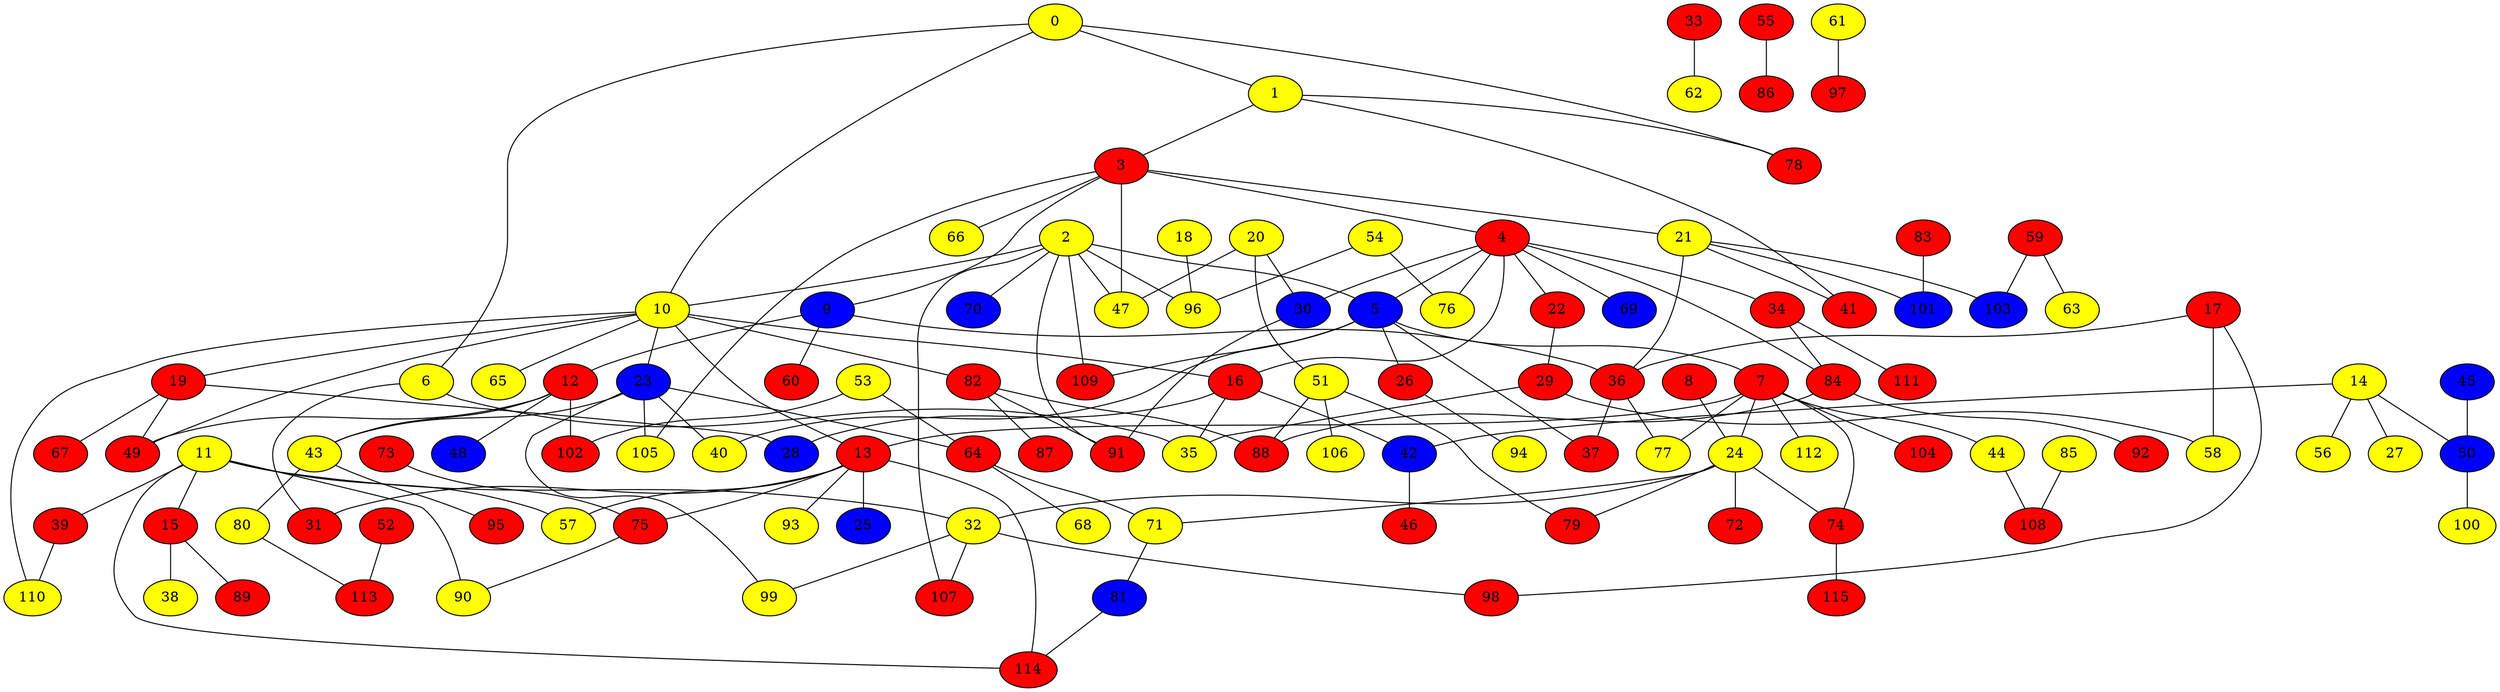 graph {
0 [style = filled fillcolor = yellow];
1 [style = filled fillcolor = yellow];
2 [style = filled fillcolor = yellow];
3 [style = filled fillcolor = red];
4 [style = filled fillcolor = red];
5 [style = filled fillcolor = blue];
6 [style = filled fillcolor = yellow];
7 [style = filled fillcolor = red];
8 [style = filled fillcolor = red];
9 [style = filled fillcolor = blue];
10 [style = filled fillcolor = yellow];
11 [style = filled fillcolor = yellow];
12 [style = filled fillcolor = red];
13 [style = filled fillcolor = red];
14 [style = filled fillcolor = yellow];
15 [style = filled fillcolor = red];
16 [style = filled fillcolor = red];
17 [style = filled fillcolor = red];
18 [style = filled fillcolor = yellow];
19 [style = filled fillcolor = red];
20 [style = filled fillcolor = yellow];
21 [style = filled fillcolor = yellow];
22 [style = filled fillcolor = red];
23 [style = filled fillcolor = blue];
24 [style = filled fillcolor = yellow];
25 [style = filled fillcolor = blue];
26 [style = filled fillcolor = red];
27 [style = filled fillcolor = yellow];
28 [style = filled fillcolor = blue];
29 [style = filled fillcolor = red];
30 [style = filled fillcolor = blue];
31 [style = filled fillcolor = red];
32 [style = filled fillcolor = yellow];
33 [style = filled fillcolor = red];
34 [style = filled fillcolor = red];
35 [style = filled fillcolor = yellow];
36 [style = filled fillcolor = red];
37 [style = filled fillcolor = red];
38 [style = filled fillcolor = yellow];
39 [style = filled fillcolor = red];
40 [style = filled fillcolor = yellow];
41 [style = filled fillcolor = red];
42 [style = filled fillcolor = blue];
43 [style = filled fillcolor = yellow];
44 [style = filled fillcolor = yellow];
45 [style = filled fillcolor = blue];
46 [style = filled fillcolor = red];
47 [style = filled fillcolor = yellow];
48 [style = filled fillcolor = blue];
49 [style = filled fillcolor = red];
50 [style = filled fillcolor = blue];
51 [style = filled fillcolor = yellow];
52 [style = filled fillcolor = red];
53 [style = filled fillcolor = yellow];
54 [style = filled fillcolor = yellow];
55 [style = filled fillcolor = red];
56 [style = filled fillcolor = yellow];
57 [style = filled fillcolor = yellow];
58 [style = filled fillcolor = yellow];
59 [style = filled fillcolor = red];
60 [style = filled fillcolor = red];
61 [style = filled fillcolor = yellow];
62 [style = filled fillcolor = yellow];
63 [style = filled fillcolor = yellow];
64 [style = filled fillcolor = red];
65 [style = filled fillcolor = yellow];
66 [style = filled fillcolor = yellow];
67 [style = filled fillcolor = red];
68 [style = filled fillcolor = yellow];
69 [style = filled fillcolor = blue];
70 [style = filled fillcolor = blue];
71 [style = filled fillcolor = yellow];
72 [style = filled fillcolor = red];
73 [style = filled fillcolor = red];
74 [style = filled fillcolor = red];
75 [style = filled fillcolor = red];
76 [style = filled fillcolor = yellow];
77 [style = filled fillcolor = yellow];
78 [style = filled fillcolor = red];
79 [style = filled fillcolor = red];
80 [style = filled fillcolor = yellow];
81 [style = filled fillcolor = blue];
82 [style = filled fillcolor = red];
83 [style = filled fillcolor = red];
84 [style = filled fillcolor = red];
85 [style = filled fillcolor = yellow];
86 [style = filled fillcolor = red];
87 [style = filled fillcolor = red];
88 [style = filled fillcolor = red];
89 [style = filled fillcolor = red];
90 [style = filled fillcolor = yellow];
91 [style = filled fillcolor = red];
92 [style = filled fillcolor = red];
93 [style = filled fillcolor = yellow];
94 [style = filled fillcolor = yellow];
95 [style = filled fillcolor = red];
96 [style = filled fillcolor = yellow];
97 [style = filled fillcolor = red];
98 [style = filled fillcolor = red];
99 [style = filled fillcolor = yellow];
100 [style = filled fillcolor = yellow];
101 [style = filled fillcolor = blue];
102 [style = filled fillcolor = red];
103 [style = filled fillcolor = blue];
104 [style = filled fillcolor = red];
105 [style = filled fillcolor = yellow];
106 [style = filled fillcolor = yellow];
107 [style = filled fillcolor = red];
108 [style = filled fillcolor = red];
109 [style = filled fillcolor = red];
110 [style = filled fillcolor = yellow];
111 [style = filled fillcolor = red];
112 [style = filled fillcolor = yellow];
113 [style = filled fillcolor = red];
114 [style = filled fillcolor = red];
115 [style = filled fillcolor = red];
0 -- 78;
0 -- 10;
0 -- 6;
0 -- 1;
1 -- 3;
1 -- 41;
1 -- 78;
2 -- 5;
2 -- 10;
2 -- 47;
2 -- 70;
2 -- 91;
2 -- 96;
2 -- 107;
2 -- 109;
3 -- 4;
3 -- 9;
3 -- 21;
3 -- 47;
3 -- 66;
3 -- 105;
4 -- 5;
4 -- 16;
4 -- 22;
4 -- 30;
4 -- 34;
4 -- 69;
4 -- 76;
4 -- 84;
5 -- 7;
5 -- 26;
5 -- 37;
5 -- 40;
5 -- 109;
6 -- 31;
6 -- 35;
7 -- 13;
7 -- 24;
7 -- 44;
7 -- 74;
7 -- 77;
7 -- 104;
7 -- 112;
8 -- 24;
9 -- 12;
9 -- 36;
9 -- 60;
10 -- 13;
10 -- 16;
10 -- 19;
10 -- 23;
10 -- 49;
10 -- 65;
10 -- 82;
10 -- 110;
11 -- 15;
11 -- 32;
11 -- 39;
11 -- 57;
11 -- 90;
11 -- 114;
12 -- 43;
12 -- 48;
12 -- 49;
12 -- 102;
13 -- 25;
13 -- 31;
13 -- 57;
13 -- 75;
13 -- 93;
13 -- 114;
14 -- 27;
14 -- 42;
14 -- 50;
14 -- 56;
15 -- 38;
15 -- 89;
16 -- 28;
16 -- 35;
16 -- 42;
17 -- 36;
17 -- 58;
17 -- 98;
18 -- 96;
19 -- 28;
19 -- 49;
19 -- 67;
20 -- 30;
20 -- 47;
20 -- 51;
21 -- 36;
21 -- 41;
21 -- 101;
21 -- 103;
22 -- 29;
23 -- 40;
23 -- 43;
23 -- 64;
23 -- 99;
23 -- 105;
24 -- 32;
24 -- 71;
24 -- 72;
24 -- 74;
24 -- 79;
26 -- 94;
29 -- 35;
29 -- 58;
30 -- 91;
32 -- 98;
32 -- 99;
32 -- 107;
33 -- 62;
34 -- 84;
34 -- 111;
36 -- 37;
36 -- 77;
39 -- 110;
42 -- 46;
43 -- 80;
43 -- 95;
44 -- 108;
45 -- 50;
50 -- 100;
51 -- 79;
51 -- 88;
51 -- 106;
52 -- 113;
53 -- 64;
53 -- 102;
54 -- 76;
54 -- 96;
55 -- 86;
59 -- 63;
59 -- 103;
61 -- 97;
64 -- 68;
64 -- 71;
71 -- 81;
73 -- 75;
74 -- 115;
75 -- 90;
80 -- 113;
81 -- 114;
82 -- 87;
82 -- 88;
82 -- 91;
83 -- 101;
84 -- 88;
84 -- 92;
85 -- 108;
}
